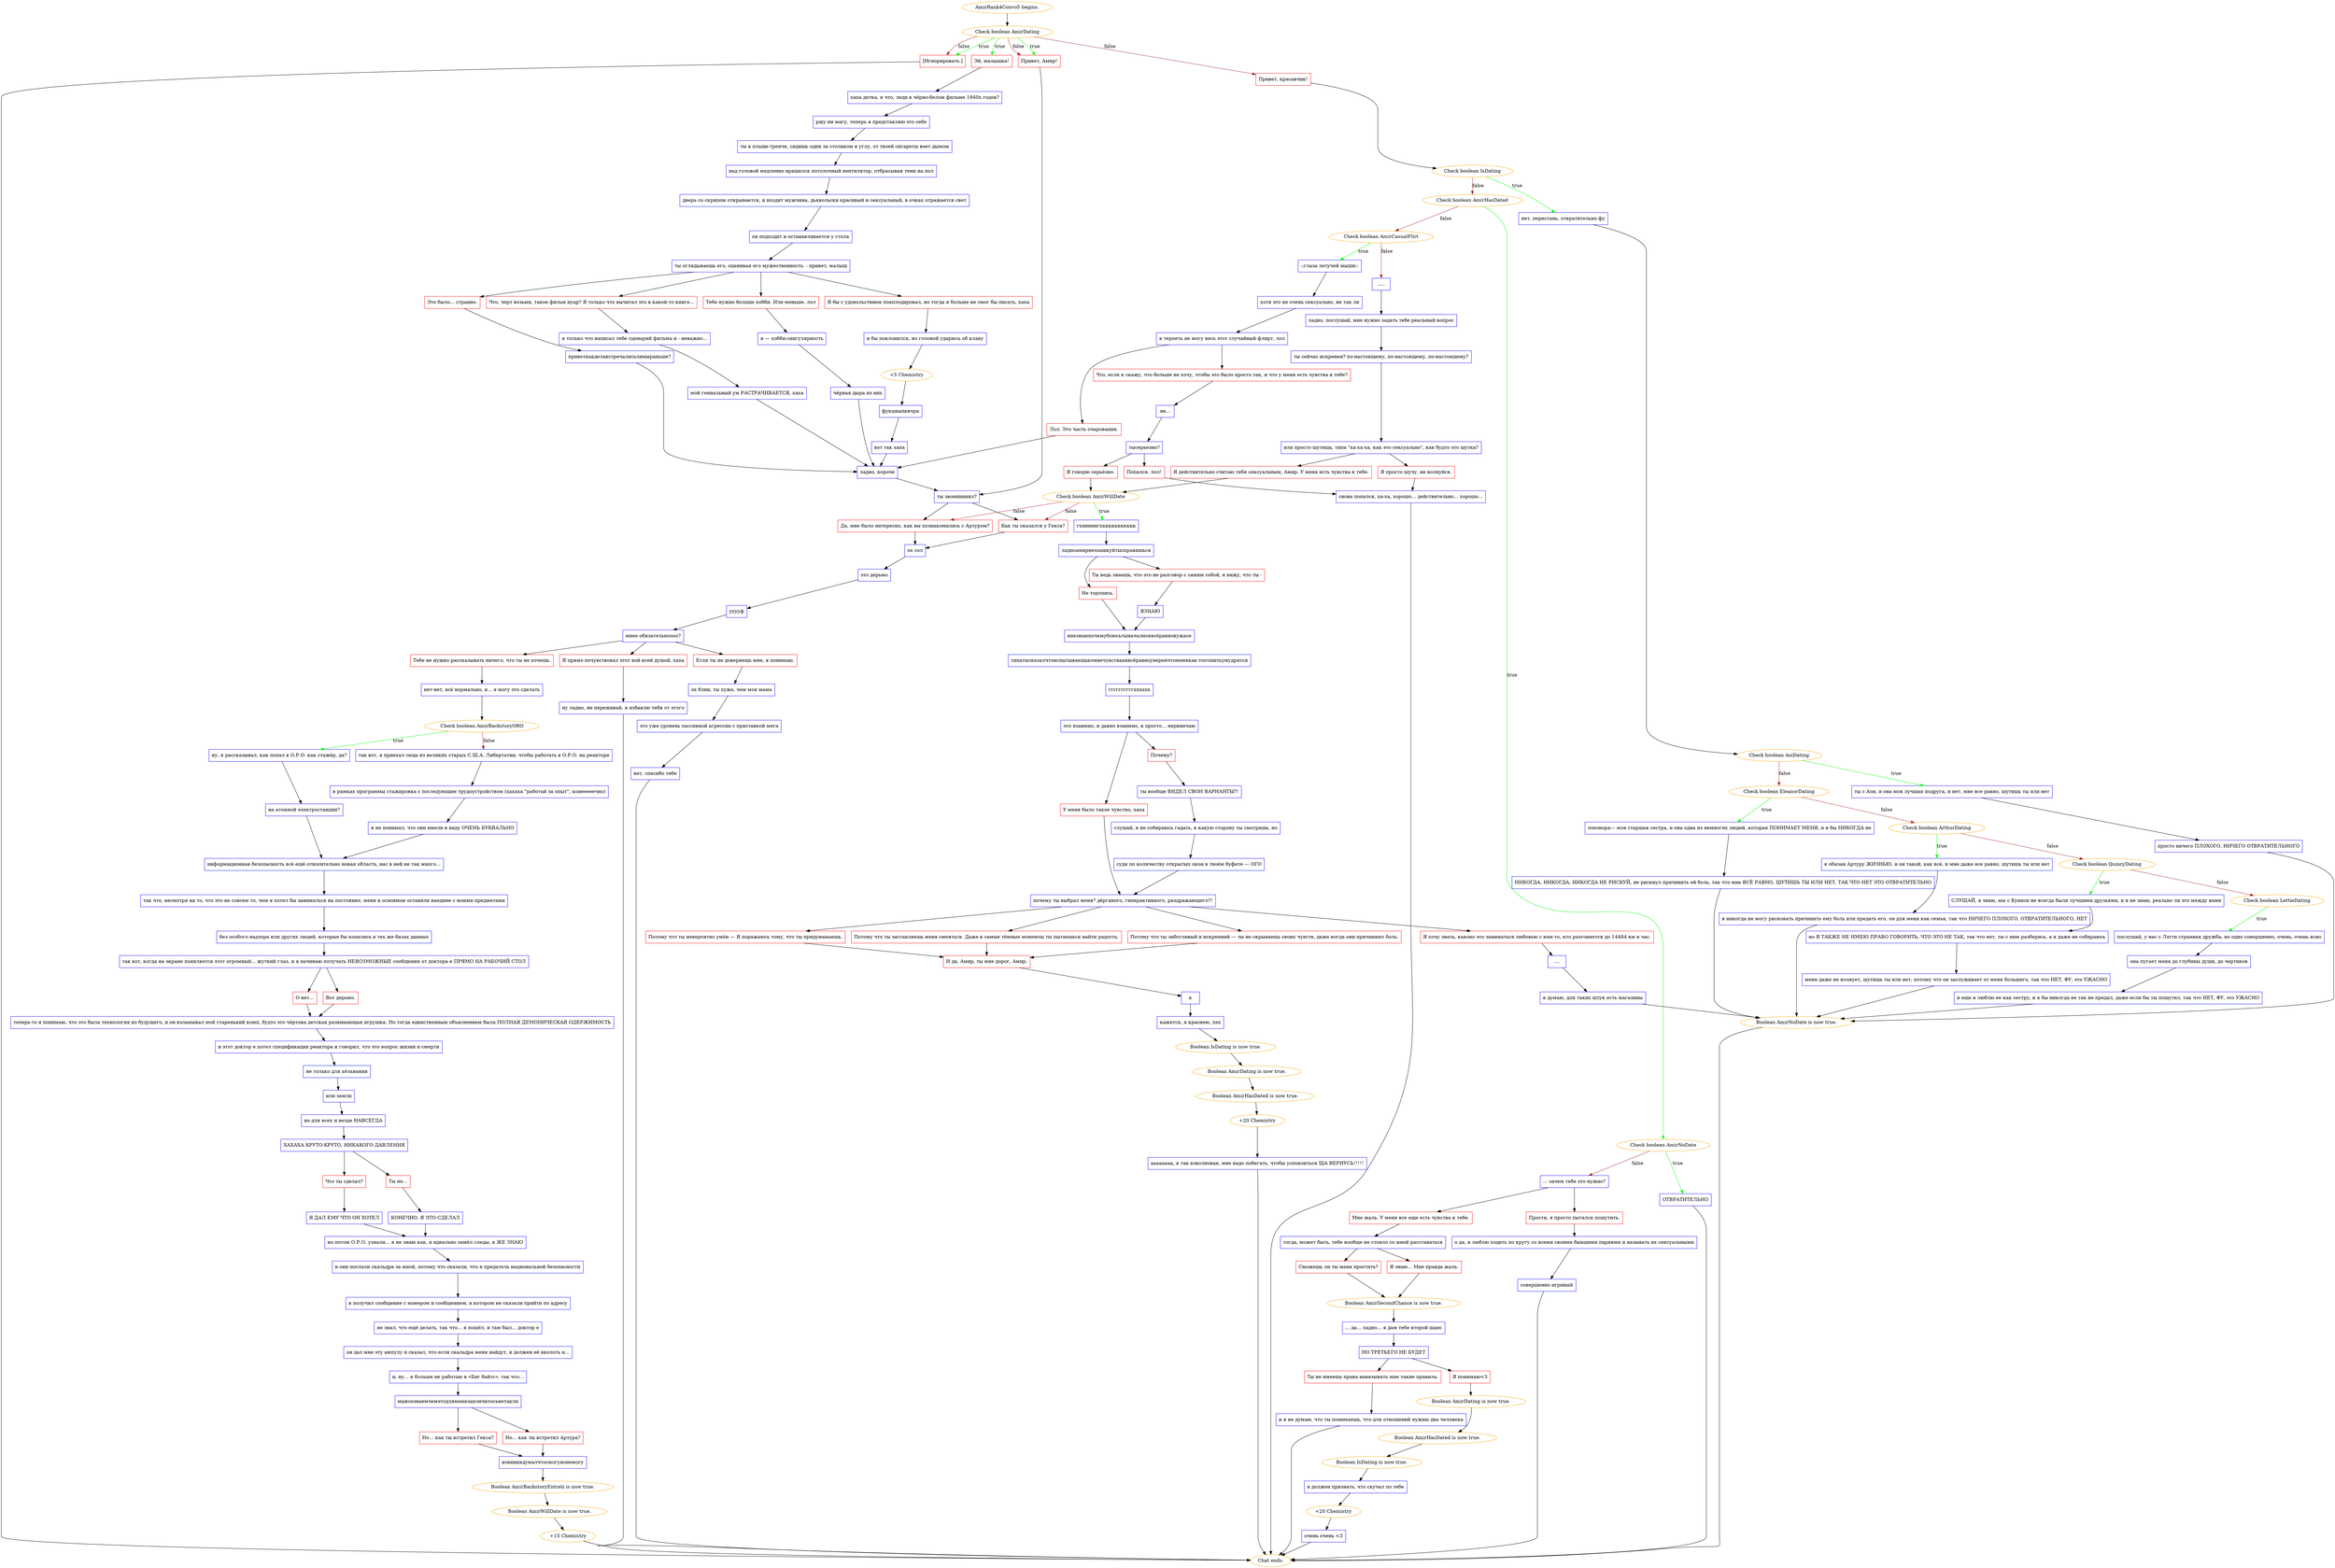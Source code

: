 digraph {
	"AmirRank4Convo5 begins." [color=orange];
		"AmirRank4Convo5 begins." -> j4038238885;
	j4038238885 [label="Check boolean AmirDating",color=orange];
		j4038238885 -> j204222787 [label=true,color=green];
		j4038238885 -> j1684546336 [label=true,color=green];
		j4038238885 -> j2869381411 [label=true,color=green];
		j4038238885 -> j4241108533 [label=false,color=brown];
		j4038238885 -> j1684546336 [label=false,color=brown];
		j4038238885 -> j2869381411 [label=false,color=brown];
	j204222787 [label="Эй, малышка!",shape=box,color=red];
		j204222787 -> j1960321553;
	j1684546336 [label="Привет, Амир!",shape=box,color=red];
		j1684546336 -> j1411452316;
	j2869381411 [label="[Игнорировать.]",shape=box,color=red];
		j2869381411 -> "Chat ends.";
	j4241108533 [label="Привет, красавчик!",shape=box,color=red];
		j4241108533 -> j3187119475;
	j1960321553 [label="хаха детка, я что, леди в чёрно-белом фильме 1940х годов?",shape=box,color=blue];
		j1960321553 -> j921814785;
	j1411452316 [label="ты звонииииил?",shape=box,color=blue];
		j1411452316 -> j3033780235;
		j1411452316 -> j160205369;
	"Chat ends." [color=orange];
	j3187119475 [label="Check boolean IsDating",color=orange];
		j3187119475 -> j2452299082 [label=true,color=green];
		j3187119475 -> j2762511978 [label=false,color=brown];
	j921814785 [label="ржу ни магу, теперь я представляю это себе",shape=box,color=blue];
		j921814785 -> j1625955185;
	j3033780235 [label="Как ты оказался у Гекса?",shape=box,color=red];
		j3033780235 -> j1212691189;
	j160205369 [label="Да, мне было интересно, как вы познакомились с Артуром?",shape=box,color=red];
		j160205369 -> j1212691189;
	j2452299082 [label="нет, перестань, отвратительно фу",shape=box,color=blue];
		j2452299082 -> j4121758529;
	j2762511978 [label="Check boolean AmirHasDated",color=orange];
		j2762511978 -> j583148247 [label=true,color=green];
		j2762511978 -> j3041935515 [label=false,color=brown];
	j1625955185 [label="ты в плаще-тренче, сидишь один за столиком в углу, от твоей сигареты веет дымом",shape=box,color=blue];
		j1625955185 -> j1483727950;
	j1212691189 [label="ох сол",shape=box,color=blue];
		j1212691189 -> j1955394051;
	j4121758529 [label="Check boolean AoiDating",color=orange];
		j4121758529 -> j3267127691 [label=true,color=green];
		j4121758529 -> j3816408486 [label=false,color=brown];
	j583148247 [label="Check boolean AmirNoDate",color=orange];
		j583148247 -> j473850783 [label=true,color=green];
		j583148247 -> j2948671321 [label=false,color=brown];
	j3041935515 [label="Check boolean AmirCasualFlirt",color=orange];
		j3041935515 -> j2403209128 [label=true,color=green];
		j3041935515 -> j2661201137 [label=false,color=brown];
	j1483727950 [label="над головой медленно вращался потолочный вентилятор, отбрасывая тени на пол",shape=box,color=blue];
		j1483727950 -> j3623337067;
	j1955394051 [label="это дерьмо",shape=box,color=blue];
		j1955394051 -> j644983180;
	j3267127691 [label="ты с Аои, и она моя лучшая подруга, и нет, мне все равно, шутишь ты или нет",shape=box,color=blue];
		j3267127691 -> j4195343047;
	j3816408486 [label="Check boolean EleanorDating",color=orange];
		j3816408486 -> j977294508 [label=true,color=green];
		j3816408486 -> j1390768341 [label=false,color=brown];
	j473850783 [label="ОТВРАТИТЕЛЬНО",shape=box,color=blue];
		j473850783 -> "Chat ends.";
	j2948671321 [label="..- зачем тебе это нужно?",shape=box,color=blue];
		j2948671321 -> j1826986532;
		j2948671321 -> j1462200011;
	j2403209128 [label="::глаза летучей мыши::",shape=box,color=blue];
		j2403209128 -> j830779712;
	j2661201137 [label=".....",shape=box,color=blue];
		j2661201137 -> j582823417;
	j3623337067 [label="дверь со скрипом открывается, и входит мужчина, дьявольски красивый и сексуальный, в очках отражается свет",shape=box,color=blue];
		j3623337067 -> j4089375255;
	j644983180 [label="ууууф",shape=box,color=blue];
		j644983180 -> j4542312;
	j4195343047 [label="просто ничего ПЛОХОГО, НИЧЕГО ОТВРАТИТЕЛЬНОГО",shape=box,color=blue];
		j4195343047 -> j1438323710;
	j977294508 [label="элеонора— моя старшая сестра, и она одна из немногих людей, которая ПОНИМАЕТ МЕНЯ, и я бы НИКОГДА не",shape=box,color=blue];
		j977294508 -> j2390246689;
	j1390768341 [label="Check boolean ArthurDating",color=orange];
		j1390768341 -> j1067107352 [label=true,color=green];
		j1390768341 -> j4138058423 [label=false,color=brown];
	j1826986532 [label="Мне жаль. У меня все еще есть чувства к тебе.",shape=box,color=red];
		j1826986532 -> j308577462;
	j1462200011 [label="Прости, я просто пытался пошутить.",shape=box,color=red];
		j1462200011 -> j61361098;
	j830779712 [label="хотя это не очень сексуально, не так ли",shape=box,color=blue];
		j830779712 -> j2215124970;
	j582823417 [label="ладно, послушай, мне нужно задать тебе реальный вопрос",shape=box,color=blue];
		j582823417 -> j509812904;
	j4089375255 [label="он подходит и останавливается у стола",shape=box,color=blue];
		j4089375255 -> j3039808767;
	j4542312 [label="мнее обязательноооо?",shape=box,color=blue];
		j4542312 -> j1811291447;
		j4542312 -> j248297849;
		j4542312 -> j2335683700;
	j1438323710 [label="Boolean AmirNoDate is now true.",color=orange];
		j1438323710 -> "Chat ends.";
	j2390246689 [label="НИКОГДА, НИКОГДА, НИКОГДА НЕ РИСКУЙ, не рискнул причинить ей боль, так что мне ВСЁ РАВНО, ШУТИШЬ ТЫ ИЛИ НЕТ, ТАК ЧТО НЕТ ЭТО ОТВРАТИТЕЛЬНО",shape=box,color=blue];
		j2390246689 -> j1438323710;
	j1067107352 [label="я обязан Артуру ЖИЗНЬЮ, и он такой, как всё, и мне даже все равно, шутишь ты или нет",shape=box,color=blue];
		j1067107352 -> j3685518997;
	j4138058423 [label="Check boolean QuincyDating",color=orange];
		j4138058423 -> j1866007248 [label=true,color=green];
		j4138058423 -> j2396045377 [label=false,color=brown];
	j308577462 [label="тогда, может быть, тебе вообще не стоило со мной расставаться",shape=box,color=blue];
		j308577462 -> j196068583;
		j308577462 -> j1045849872;
	j61361098 [label="о да, я люблю ходить по кругу со всеми своими бывшими парнями и называть их сексуальными",shape=box,color=blue];
		j61361098 -> j1149739064;
	j2215124970 [label="я терпеть не могу весь этот случайный флирт, лол",shape=box,color=blue];
		j2215124970 -> j1819755358;
		j2215124970 -> j4248128778;
	j509812904 [label="ты сейчас искренен? по-настоящему, по-настоящему, по-настоящему?",shape=box,color=blue];
		j509812904 -> j2379067410;
	j3039808767 [label="ты оглядываешь его, оценивая его мужественность. - привет, малыш",shape=box,color=blue];
		j3039808767 -> j822241115;
		j3039808767 -> j2449957117;
		j3039808767 -> j1609442746;
		j3039808767 -> j4136751288;
	j1811291447 [label="Если ты не доверяешь мне, я понимаю.",shape=box,color=red];
		j1811291447 -> j3949831365;
	j248297849 [label="Тебе не нужно рассказывать ничего, что ты не хочешь.",shape=box,color=red];
		j248297849 -> j293475427;
	j2335683700 [label="Я прямо почувствовал этот вой всей душой, хаха",shape=box,color=red];
		j2335683700 -> j3396670285;
	j3685518997 [label="я никогда не могу рисковать причинить ему боль или предать его, он для меня как семья, так что НИЧЕГО ПЛОХОГО, ОТВРАТИТЕЛЬНОГО, НЕТ",shape=box,color=blue];
		j3685518997 -> j1438323710;
	j1866007248 [label="СЛУШАЙ, я знаю, мы с Куинси не всегда были лучшими друзьями, и я не знаю, реально ли это между вами",shape=box,color=blue];
		j1866007248 -> j1363768942;
	j2396045377 [label="Check boolean LettieDating",color=orange];
		j2396045377 -> j2211593368 [label=true,color=green];
	j196068583 [label="Я знаю... Мне правда жаль.",shape=box,color=red];
		j196068583 -> j3587013621;
	j1045849872 [label="Сможешь ли ты меня простить?",shape=box,color=red];
		j1045849872 -> j3587013621;
	j1149739064 [label="совершенно игривый",shape=box,color=blue];
		j1149739064 -> "Chat ends.";
	j1819755358 [label="Лол. Это часть очарования.",shape=box,color=red];
		j1819755358 -> j1437252047;
	j4248128778 [label="Что, если я скажу, что больше не хочу, чтобы это было просто так, и что у меня есть чувства к тебе?",shape=box,color=red];
		j4248128778 -> j141097158;
	j2379067410 [label="или просто шутишь, типа \"ха-ха-ха, как это сексуально\", как будто это шутка?",shape=box,color=blue];
		j2379067410 -> j703147282;
		j2379067410 -> j2586350443;
	j822241115 [label="Что, черт возьми, такое фильм нуар? Я только что вычитал это в какой-то книге...",shape=box,color=red];
		j822241115 -> j818009016;
	j2449957117 [label="Тебе нужно больше хобби. Или меньше. лол",shape=box,color=red];
		j2449957117 -> j1344063073;
	j1609442746 [label="Я бы с удовольствием поаплодировал, но тогда я больше не смог бы писать, хаха",shape=box,color=red];
		j1609442746 -> j3940636835;
	j4136751288 [label="Это было... странно.",shape=box,color=red];
		j4136751288 -> j1165935433;
	j3949831365 [label="ох блин, ты хуже, чем моя мама",shape=box,color=blue];
		j3949831365 -> j3745338698;
	j293475427 [label="нет-нет, всё нормально, я... я могу это сделать",shape=box,color=blue];
		j293475427 -> j752942042;
	j3396670285 [label="ну ладно, не переживай, я избавлю тебя от этого",shape=box,color=blue];
		j3396670285 -> "Chat ends.";
	j1363768942 [label="но Я ТАКЖЕ НЕ ИМЕЮ ПРАВО ГОВОРИТЬ, ЧТО ЭТО НЕ ТАК, так что нет, ты с ним разберись, а я даже не собираюсь",shape=box,color=blue];
		j1363768942 -> j1065823871;
	j2211593368 [label="послушай, у нас с Лэтти странная дружба, но одно совершенно, очень, очень ясно",shape=box,color=blue];
		j2211593368 -> j3509496327;
	j3587013621 [label="Boolean AmirSecondChance is now true.",color=orange];
		j3587013621 -> j1636352418;
	j1437252047 [label="ладно, короче",shape=box,color=blue];
		j1437252047 -> j1411452316;
	j141097158 [label="эм...",shape=box,color=blue];
		j141097158 -> j1334853381;
	j703147282 [label="Я действительно считаю тебя сексуальным, Амир. У меня есть чувства к тебе.",shape=box,color=red];
		j703147282 -> j3219135128;
	j2586350443 [label="Я просто шучу, не волнуйся.",shape=box,color=red];
		j2586350443 -> j4119587731;
	j818009016 [label="я только что написал тебе сценарий фильма и - неважно...",shape=box,color=blue];
		j818009016 -> j1219164194;
	j1344063073 [label="я — хобби-сингулярность",shape=box,color=blue];
		j1344063073 -> j2347408857;
	j3940636835 [label="я бы поклонился, но головой ударюсь об клаву",shape=box,color=blue];
		j3940636835 -> j4089446094;
	j1165935433 [label="приветкакделавстречалисьлимыраньше?",shape=box,color=blue];
		j1165935433 -> j1437252047;
	j3745338698 [label="это уже уровень пассивной агрессии с приставкой мега",shape=box,color=blue];
		j3745338698 -> j4176913521;
	j752942042 [label="Check boolean AmirBackstoryORO",color=orange];
		j752942042 -> j15434038 [label=true,color=green];
		j752942042 -> j2055712328 [label=false,color=brown];
	j1065823871 [label="меня даже не волнует, шутишь ты или нет, потому что он заслуживает от меня большего, так что НЕТ, ФУ, это УЖАСНО",shape=box,color=blue];
		j1065823871 -> j1438323710;
	j3509496327 [label="она пугает меня до глубины души, до чертиков",shape=box,color=blue];
		j3509496327 -> j4263865015;
	j1636352418 [label="... да... ладно... я дам тебе второй шанс",shape=box,color=blue];
		j1636352418 -> j1609328777;
	j1334853381 [label="тысерьезно?",shape=box,color=blue];
		j1334853381 -> j3160209583;
		j1334853381 -> j548534658;
	j3219135128 [label="Check boolean AmirWillDate",color=orange];
		j3219135128 -> j1667751742 [label=true,color=green];
		j3219135128 -> j3033780235 [label=false,color=brown];
		j3219135128 -> j160205369 [label=false,color=brown];
	j4119587731 [label="снова попался, ха-ха, хорошо... действительно... хорошо...",shape=box,color=blue];
		j4119587731 -> "Chat ends.";
	j1219164194 [label="мой гениальный ум РАСТРАЧИВАЕТСЯ, хаха",shape=box,color=blue];
		j1219164194 -> j1437252047;
	j2347408857 [label="чёрная дыра из них",shape=box,color=blue];
		j2347408857 -> j1437252047;
	j4089446094 [label="+5 Chemistry",color=orange];
		j4089446094 -> j2092255051;
	j4176913521 [label="нет, спасибо тебе",shape=box,color=blue];
		j4176913521 -> "Chat ends.";
	j15434038 [label="ну, я рассказывал, как попал в О.Р.О. как стажёр, да?",shape=box,color=blue];
		j15434038 -> j1360041182;
	j2055712328 [label="так вот, я приехал сюда из великих старых С.Ш.А. Либертатии, чтобы работать в О.Р.О. на реакторе",shape=box,color=blue];
		j2055712328 -> j1368839464;
	j4263865015 [label="и еще я люблю ее как сестру, и я бы никогда ее так не предал, даже если бы ты пошутил, так что НЕТ, ФУ, это УЖАСНО",shape=box,color=blue];
		j4263865015 -> j1438323710;
	j1609328777 [label="НО ТРЕТЬЕГО НЕ БУДЕТ",shape=box,color=blue];
		j1609328777 -> j2884470369;
		j1609328777 -> j588488776;
	j3160209583 [label="Я говорю серьёзно.",shape=box,color=red];
		j3160209583 -> j3219135128;
	j548534658 [label="Попался. лол!",shape=box,color=red];
		j548534658 -> j4119587731;
	j1667751742 [label="гхнннннгхккккккккккк",shape=box,color=blue];
		j1667751742 -> j39378181;
	j2092255051 [label="фукцяыпквчра",shape=box,color=blue];
		j2092255051 -> j3431044007;
	j1360041182 [label="на атомной электростанции?",shape=box,color=blue];
		j1360041182 -> j3580622218;
	j1368839464 [label="в рамках программы стажировка с последующим трудоустройством (хахаха \"работай за опыт\", конееееечно)",shape=box,color=blue];
		j1368839464 -> j1299057607;
	j2884470369 [label="Я понимаю<3",shape=box,color=red];
		j2884470369 -> j75798824;
	j588488776 [label="Ты не имеешь права навязывать мне такие правила.",shape=box,color=red];
		j588488776 -> j3915070284;
	j39378181 [label="ладноамирнепаникуйтысправишься",shape=box,color=blue];
		j39378181 -> j1353547319;
		j39378181 -> j4272329153;
	j3431044007 [label="вот так хаха",shape=box,color=blue];
		j3431044007 -> j1437252047;
	j3580622218 [label="информационная безопасность всё ещё относительно новая область, нас в ней не так много...",shape=box,color=blue];
		j3580622218 -> j1434732737;
	j1299057607 [label="я не понимал, что они имели в виду ОЧЕНЬ БУКВАЛЬНО",shape=box,color=blue];
		j1299057607 -> j3580622218;
	j75798824 [label="Boolean AmirDating is now true.",color=orange];
		j75798824 -> j4109653721;
	j3915070284 [label="и я не думаю, что ты понимаешь, что для отношений нужны два человека",shape=box,color=blue];
		j3915070284 -> "Chat ends.";
	j1353547319 [label="Не торопись.",shape=box,color=red];
		j1353547319 -> j1489649189;
	j4272329153 [label="Ты ведь знаешь, что это не разговор с самим собой, я вижу, что ты -",shape=box,color=red];
		j4272329153 -> j1341047257;
	j1434732737 [label="так что, несмотря на то, что это не совсем то, чем я хотел бы заниматься на постоянке, меня в основном оставили наедине с моими предметами",shape=box,color=blue];
		j1434732737 -> j4007332699;
	j4109653721 [label="Boolean AmirHasDated is now true.",color=orange];
		j4109653721 -> j2433927150;
	j1489649189 [label="янезнаюпочемубоюсьтыначалноявсёравновужасе",shape=box,color=blue];
		j1489649189 -> j3021001211;
	j1341047257 [label="ЯЗНАЮ",shape=box,color=blue];
		j1341047257 -> j1489649189;
	j4007332699 [label="без особого надзора или других людей, которые бы копались в тех же базах данных",shape=box,color=blue];
		j4007332699 -> j3654688483;
	j2433927150 [label="Boolean IsDating is now true.",color=orange];
		j2433927150 -> j1468536311;
	j3021001211 [label="типатысказалчтоиспытываешькомнечувствааявсёравноуверенчтоменякак-тоотшитьумудрятся",shape=box,color=blue];
		j3021001211 -> j3575429714;
	j3654688483 [label="так вот, когда на экране появляется этот огромный... жуткий глаз, и я начинаю получать НЕВОЗМОЖНЫЕ сообщения от доктора е ПРЯМО НА РАБОЧИЙ СТОЛ",shape=box,color=blue];
		j3654688483 -> j1042511753;
		j3654688483 -> j1661786419;
	j1468536311 [label="я должен признать, что скучал по тебе",shape=box,color=blue];
		j1468536311 -> j3140331943;
	j3575429714 [label="ггггггггггхххххх",shape=box,color=blue];
		j3575429714 -> j1922053083;
	j1042511753 [label="О нет...",shape=box,color=red];
		j1042511753 -> j4028711201;
	j1661786419 [label="Вот дерьмо.",shape=box,color=red];
		j1661786419 -> j4028711201;
	j3140331943 [label="+20 Chemistry",color=orange];
		j3140331943 -> j2015378574;
	j1922053083 [label="это взаимно, и давно взаимно, я просто... нервничаю",shape=box,color=blue];
		j1922053083 -> j628685458;
		j1922053083 -> j3296150684;
	j4028711201 [label="теперь-то я понимаю, что это была технология из будущего, и он взламывал мой старенький комп, будто это чёртова детская развивающая игрушка. Но тогда единственным объяснением была ПОЛНАЯ ДЕМОНИЧЕСКАЯ ОДЕРЖИМОСТЬ",shape=box,color=blue];
		j4028711201 -> j1152910493;
	j2015378574 [label="очень очень <3",shape=box,color=blue];
		j2015378574 -> "Chat ends.";
	j628685458 [label="У меня было такое чувство, хаха",shape=box,color=red];
		j628685458 -> j2574348953;
	j3296150684 [label="Почему?",shape=box,color=red];
		j3296150684 -> j573954434;
	j1152910493 [label="и этот доктор е хотел спецификации реактора и говорил, что это вопрос жизни и смерти",shape=box,color=blue];
		j1152910493 -> j1090730620;
	j2574348953 [label="почему ты выбрал меня? дёрганого, гиперактивного, раздражающего?!",shape=box,color=blue];
		j2574348953 -> j1224338774;
		j2574348953 -> j358500093;
		j2574348953 -> j372505094;
		j2574348953 -> j3662178494;
	j573954434 [label="ты вообще ВИДЕЛ СВОИ ВАРИАНТЫ?!",shape=box,color=blue];
		j573954434 -> j309853276;
	j1090730620 [label="не только для хёльвании",shape=box,color=blue];
		j1090730620 -> j2849135237;
	j1224338774 [label="Потому что ты невероятно умён — Я поражаюсь тому, что ты придумываешь.",shape=box,color=red];
		j1224338774 -> j4054621242;
	j358500093 [label="Потому что ты заботливый и искренний — ты не скрываешь своих чувств, даже когда они причиняют боль.",shape=box,color=red];
		j358500093 -> j4054621242;
	j372505094 [label="Потому что ты заставляешь меня смеяться. Даже в самые тёмные моменты ты пытаешься найти радость.",shape=box,color=red];
		j372505094 -> j4054621242;
	j3662178494 [label="Я хочу знать, каково это заниматься любовью с кем-то, кто разгоняется до 14484 км в час.",shape=box,color=red];
		j3662178494 -> j3481932504;
	j309853276 [label="слушай, я не собираюсь гадать, в какую сторону ты смотришь, но",shape=box,color=blue];
		j309853276 -> j430846484;
	j2849135237 [label="или земли",shape=box,color=blue];
		j2849135237 -> j1375193889;
	j4054621242 [label="И да, Амир, ты мне дорог, Амир.",shape=box,color=red];
		j4054621242 -> j2141653617;
	j3481932504 [label="....",shape=box,color=blue];
		j3481932504 -> j594348010;
	j430846484 [label="судя по количеству открытых окон в твоём буфете — ОГО",shape=box,color=blue];
		j430846484 -> j2574348953;
	j1375193889 [label="но для всех и везде НАВСЕГДА",shape=box,color=blue];
		j1375193889 -> j4136557769;
	j2141653617 [label="я",shape=box,color=blue];
		j2141653617 -> j61502042;
	j594348010 [label="я думаю, для таких штук есть магазины",shape=box,color=blue];
		j594348010 -> j1438323710;
	j4136557769 [label="ХАХАХА КРУТО-КРУТО, НИКАКОГО ДАВЛЕНИЯ",shape=box,color=blue];
		j4136557769 -> j2318308395;
		j4136557769 -> j2038076555;
	j61502042 [label="кажется, я краснею, хех",shape=box,color=blue];
		j61502042 -> j1450205412;
	j2318308395 [label="Что ты сделал?",shape=box,color=red];
		j2318308395 -> j546320368;
	j2038076555 [label="Ты не...",shape=box,color=red];
		j2038076555 -> j2323120187;
	j1450205412 [label="Boolean IsDating is now true.",color=orange];
		j1450205412 -> j1146160920;
	j546320368 [label="Я ДАЛ ЕМУ ЧТО ОН ХОТЕЛ",shape=box,color=blue];
		j546320368 -> j353458649;
	j2323120187 [label="КОНЕЧНО, Я ЭТО СДЕЛАЛ",shape=box,color=blue];
		j2323120187 -> j353458649;
	j1146160920 [label="Boolean AmirDating is now true.",color=orange];
		j1146160920 -> j2234524675;
	j353458649 [label="но потом О.Р.О. узнали... я не знаю как, я идеально замёл следы, я ЖЕ ЗНАЮ",shape=box,color=blue];
		j353458649 -> j3958802376;
	j2234524675 [label="Boolean AmirHasDated is now true.",color=orange];
		j2234524675 -> j2605665091;
	j3958802376 [label="и они послали скальдра за мной, потому что сказали, что я предатель национальной безопасности",shape=box,color=blue];
		j3958802376 -> j1154533373;
	j2605665091 [label="+20 Chemistry",color=orange];
		j2605665091 -> j3312598157;
	j1154533373 [label="я получил сообщение с номером и сообщением, в котором не сказали прийти по адресу",shape=box,color=blue];
		j1154533373 -> j1987945075;
	j3312598157 [label="аааааааа, я так взволнован, мне надо побегать, чтобы успокоиться ЩА ВЕРНУСЬ!!!!!",shape=box,color=blue];
		j3312598157 -> "Chat ends.";
	j1987945075 [label="не знал, что ещё делать, так что... я пошёл, и там был... доктор е",shape=box,color=blue];
		j1987945075 -> j1652975267;
	j1652975267 [label="он дал мне эту ампулу и сказал, что если скальдра меня найдут, я должен её вколоть и...",shape=box,color=blue];
		j1652975267 -> j2960349940;
	j2960349940 [label="и, ну... я больше не работаю в «Биг байтс», так что...",shape=box,color=blue];
		j2960349940 -> j823685128;
	j823685128 [label="мывсезнаемчемэтодляменязакончилосьнетакли",shape=box,color=blue];
		j823685128 -> j3123631984;
		j823685128 -> j1348276135;
	j3123631984 [label="Но... как ты встретил Гекса?",shape=box,color=red];
		j3123631984 -> j3330195124;
	j1348276135 [label="Но... как ты встретил Артура?",shape=box,color=red];
		j1348276135 -> j3330195124;
	j3330195124 [label="извиниядумалчтосмогунонемогу",shape=box,color=blue];
		j3330195124 -> j796369039;
	j796369039 [label="Boolean AmirBackstoryEntrati is now true.",color=orange];
		j796369039 -> j439853534;
	j439853534 [label="Boolean AmirWillDate is now true.",color=orange];
		j439853534 -> j374273682;
	j374273682 [label="+15 Chemistry",color=orange];
		j374273682 -> "Chat ends.";
}